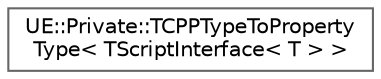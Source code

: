 digraph "Graphical Class Hierarchy"
{
 // INTERACTIVE_SVG=YES
 // LATEX_PDF_SIZE
  bgcolor="transparent";
  edge [fontname=Helvetica,fontsize=10,labelfontname=Helvetica,labelfontsize=10];
  node [fontname=Helvetica,fontsize=10,shape=box,height=0.2,width=0.4];
  rankdir="LR";
  Node0 [id="Node000000",label="UE::Private::TCPPTypeToProperty\lType\< TScriptInterface\< T \> \>",height=0.2,width=0.4,color="grey40", fillcolor="white", style="filled",URL="$d1/d3e/structUE_1_1Private_1_1TCPPTypeToPropertyType_3_01TScriptInterface_3_01T_01_4_01_4.html",tooltip=" "];
}
